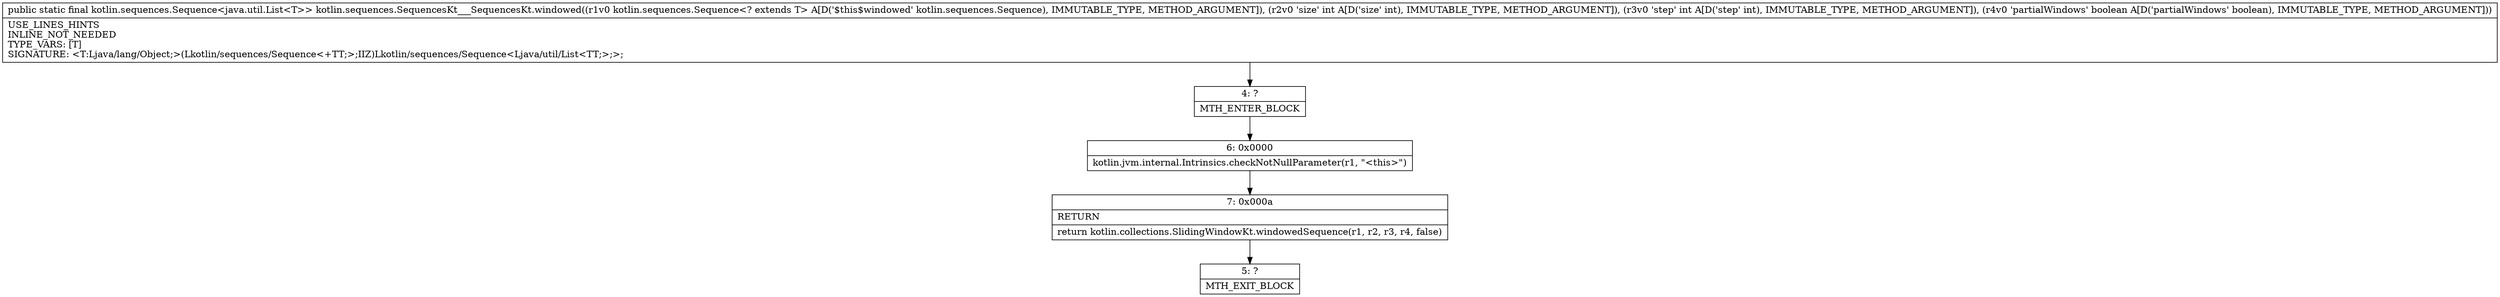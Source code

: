 digraph "CFG forkotlin.sequences.SequencesKt___SequencesKt.windowed(Lkotlin\/sequences\/Sequence;IIZ)Lkotlin\/sequences\/Sequence;" {
Node_4 [shape=record,label="{4\:\ ?|MTH_ENTER_BLOCK\l}"];
Node_6 [shape=record,label="{6\:\ 0x0000|kotlin.jvm.internal.Intrinsics.checkNotNullParameter(r1, \"\<this\>\")\l}"];
Node_7 [shape=record,label="{7\:\ 0x000a|RETURN\l|return kotlin.collections.SlidingWindowKt.windowedSequence(r1, r2, r3, r4, false)\l}"];
Node_5 [shape=record,label="{5\:\ ?|MTH_EXIT_BLOCK\l}"];
MethodNode[shape=record,label="{public static final kotlin.sequences.Sequence\<java.util.List\<T\>\> kotlin.sequences.SequencesKt___SequencesKt.windowed((r1v0 kotlin.sequences.Sequence\<? extends T\> A[D('$this$windowed' kotlin.sequences.Sequence), IMMUTABLE_TYPE, METHOD_ARGUMENT]), (r2v0 'size' int A[D('size' int), IMMUTABLE_TYPE, METHOD_ARGUMENT]), (r3v0 'step' int A[D('step' int), IMMUTABLE_TYPE, METHOD_ARGUMENT]), (r4v0 'partialWindows' boolean A[D('partialWindows' boolean), IMMUTABLE_TYPE, METHOD_ARGUMENT]))  | USE_LINES_HINTS\lINLINE_NOT_NEEDED\lTYPE_VARS: [T]\lSIGNATURE: \<T:Ljava\/lang\/Object;\>(Lkotlin\/sequences\/Sequence\<+TT;\>;IIZ)Lkotlin\/sequences\/Sequence\<Ljava\/util\/List\<TT;\>;\>;\l}"];
MethodNode -> Node_4;Node_4 -> Node_6;
Node_6 -> Node_7;
Node_7 -> Node_5;
}

